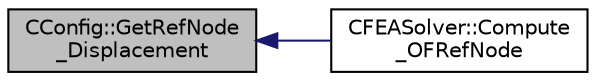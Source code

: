 digraph "CConfig::GetRefNode_Displacement"
{
  edge [fontname="Helvetica",fontsize="10",labelfontname="Helvetica",labelfontsize="10"];
  node [fontname="Helvetica",fontsize="10",shape=record];
  rankdir="LR";
  Node10917 [label="CConfig::GetRefNode\l_Displacement",height=0.2,width=0.4,color="black", fillcolor="grey75", style="filled", fontcolor="black"];
  Node10917 -> Node10918 [dir="back",color="midnightblue",fontsize="10",style="solid",fontname="Helvetica"];
  Node10918 [label="CFEASolver::Compute\l_OFRefNode",height=0.2,width=0.4,color="black", fillcolor="white", style="filled",URL="$class_c_f_e_a_solver.html#ab807339c5813f52560412369d77722dc",tooltip="Compute the objective function for a reference node. "];
}
